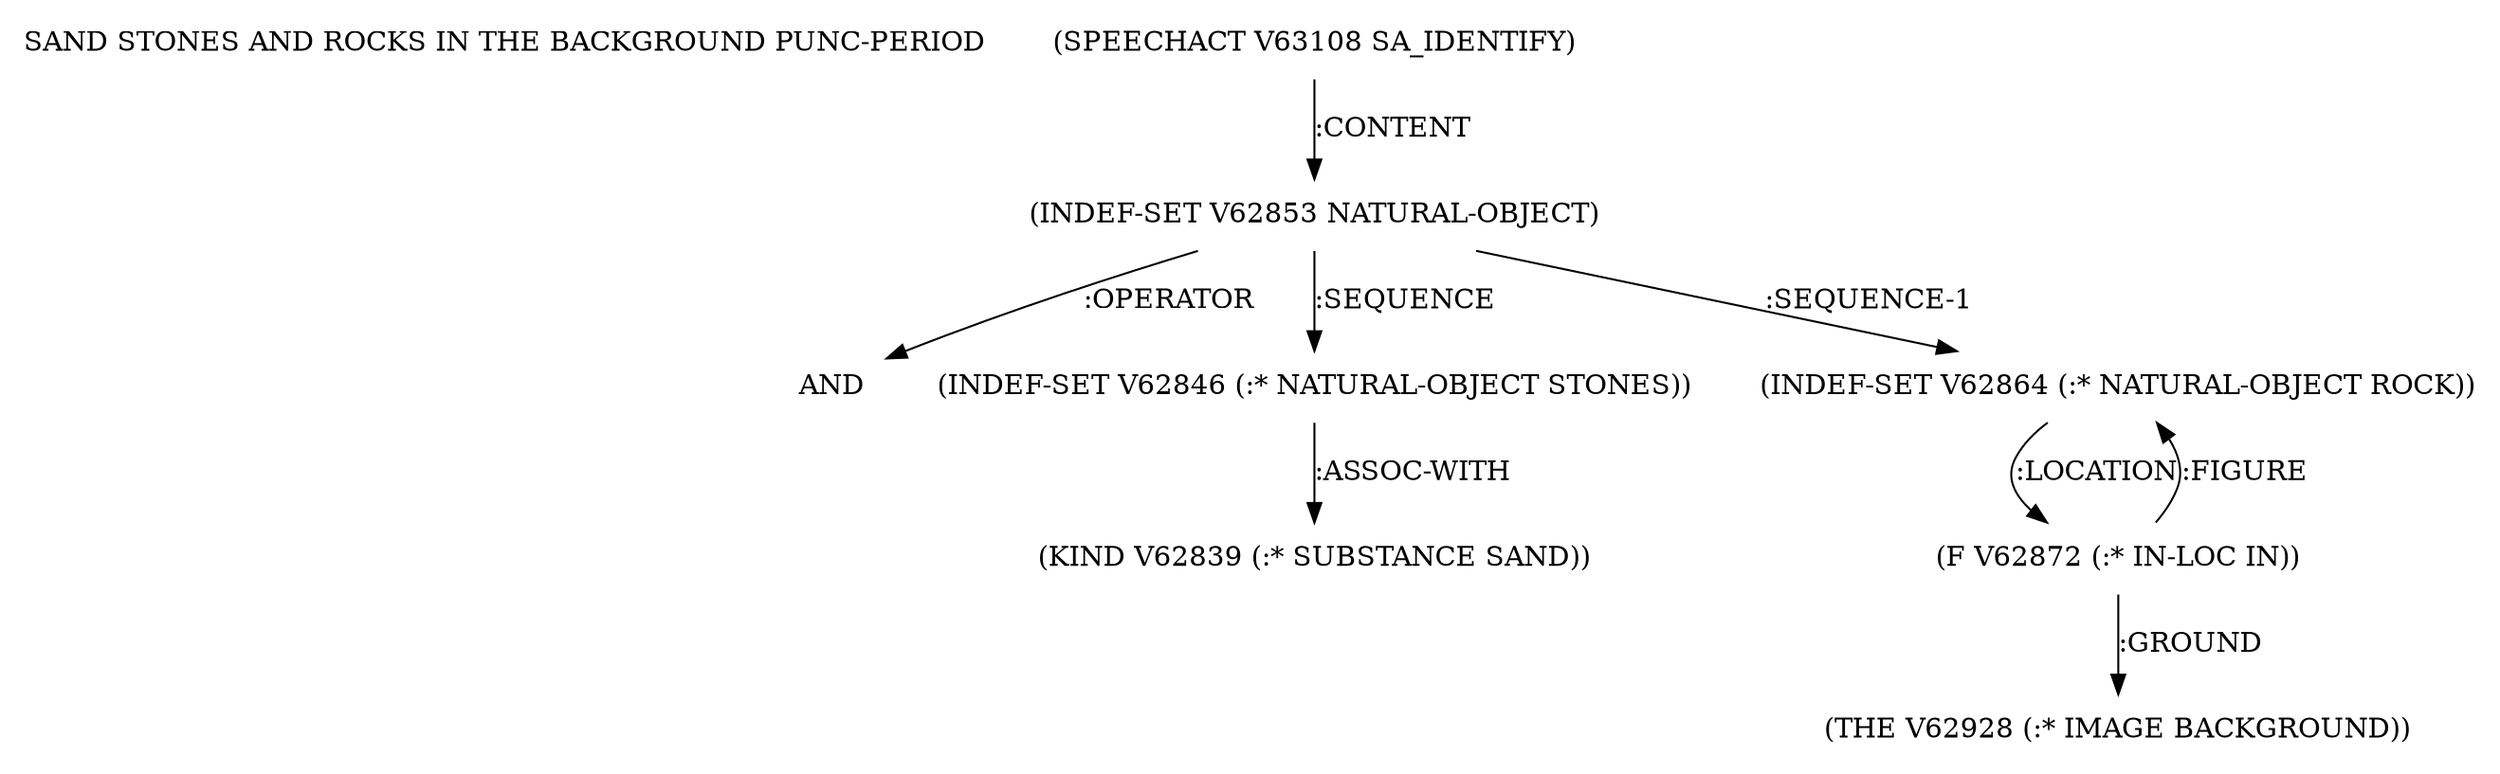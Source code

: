 digraph Terms {
  node [shape=none]
  "SAND STONES AND ROCKS IN THE BACKGROUND PUNC-PERIOD"
  "V63108" [label="(SPEECHACT V63108 SA_IDENTIFY)"]
  "V63108" -> "V62853" [label=":CONTENT"]
  "V62853" [label="(INDEF-SET V62853 NATURAL-OBJECT)"]
  "V62853" -> "NT63564" [label=":OPERATOR"]
  "NT63564" [label="AND"]
  "V62853" -> "V62846" [label=":SEQUENCE"]
  "V62853" -> "V62864" [label=":SEQUENCE-1"]
  "V62846" [label="(INDEF-SET V62846 (:* NATURAL-OBJECT STONES))"]
  "V62846" -> "V62839" [label=":ASSOC-WITH"]
  "V62839" [label="(KIND V62839 (:* SUBSTANCE SAND))"]
  "V62864" [label="(INDEF-SET V62864 (:* NATURAL-OBJECT ROCK))"]
  "V62864" -> "V62872" [label=":LOCATION"]
  "V62872" [label="(F V62872 (:* IN-LOC IN))"]
  "V62872" -> "V62928" [label=":GROUND"]
  "V62872" -> "V62864" [label=":FIGURE"]
  "V62928" [label="(THE V62928 (:* IMAGE BACKGROUND))"]
}
